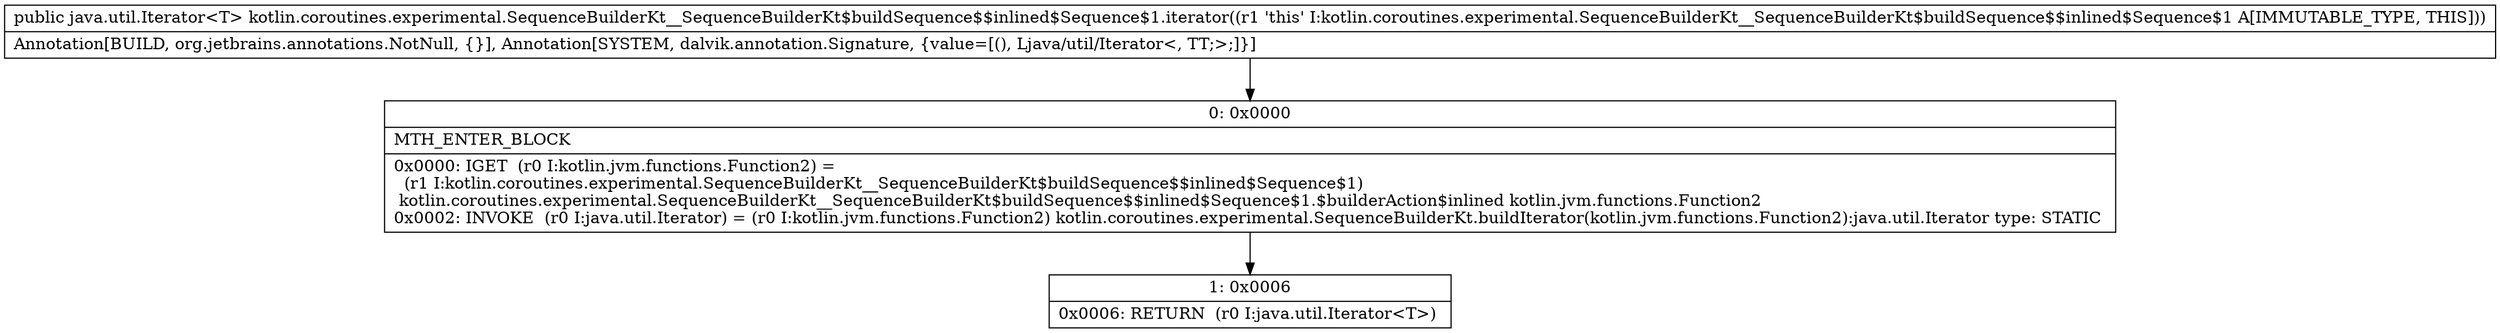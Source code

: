 digraph "CFG forkotlin.coroutines.experimental.SequenceBuilderKt__SequenceBuilderKt$buildSequence$$inlined$Sequence$1.iterator()Ljava\/util\/Iterator;" {
Node_0 [shape=record,label="{0\:\ 0x0000|MTH_ENTER_BLOCK\l|0x0000: IGET  (r0 I:kotlin.jvm.functions.Function2) = \l  (r1 I:kotlin.coroutines.experimental.SequenceBuilderKt__SequenceBuilderKt$buildSequence$$inlined$Sequence$1)\l kotlin.coroutines.experimental.SequenceBuilderKt__SequenceBuilderKt$buildSequence$$inlined$Sequence$1.$builderAction$inlined kotlin.jvm.functions.Function2 \l0x0002: INVOKE  (r0 I:java.util.Iterator) = (r0 I:kotlin.jvm.functions.Function2) kotlin.coroutines.experimental.SequenceBuilderKt.buildIterator(kotlin.jvm.functions.Function2):java.util.Iterator type: STATIC \l}"];
Node_1 [shape=record,label="{1\:\ 0x0006|0x0006: RETURN  (r0 I:java.util.Iterator\<T\>) \l}"];
MethodNode[shape=record,label="{public java.util.Iterator\<T\> kotlin.coroutines.experimental.SequenceBuilderKt__SequenceBuilderKt$buildSequence$$inlined$Sequence$1.iterator((r1 'this' I:kotlin.coroutines.experimental.SequenceBuilderKt__SequenceBuilderKt$buildSequence$$inlined$Sequence$1 A[IMMUTABLE_TYPE, THIS]))  | Annotation[BUILD, org.jetbrains.annotations.NotNull, \{\}], Annotation[SYSTEM, dalvik.annotation.Signature, \{value=[(), Ljava\/util\/Iterator\<, TT;\>;]\}]\l}"];
MethodNode -> Node_0;
Node_0 -> Node_1;
}

